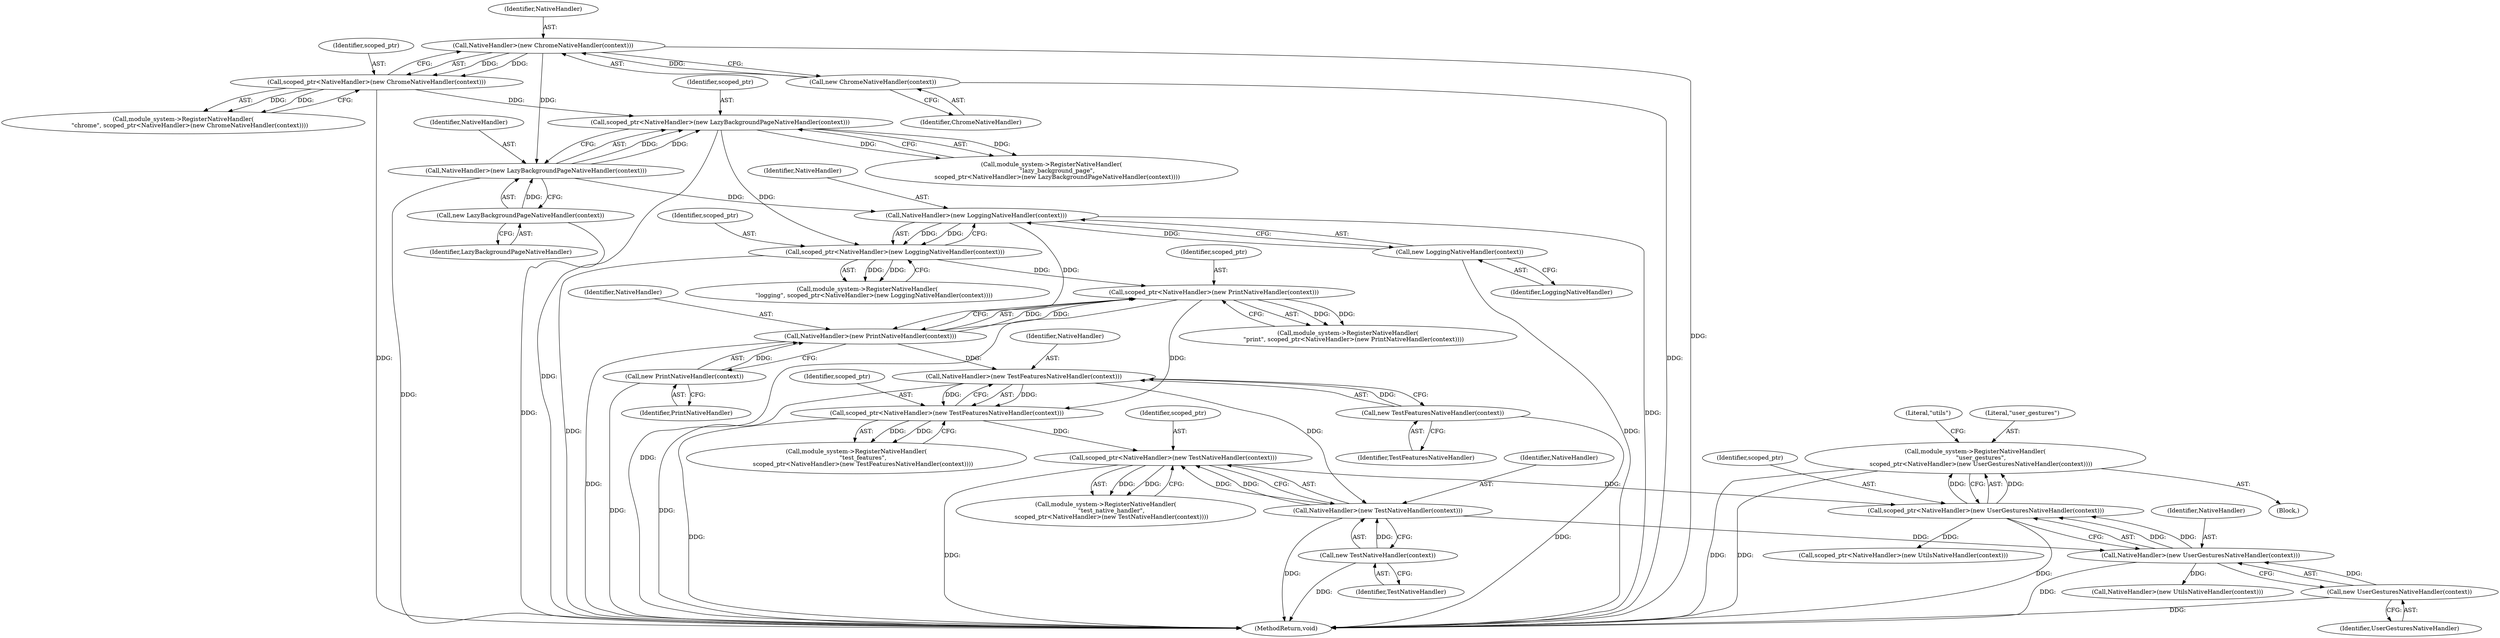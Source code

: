 digraph "1_Chrome_c0569cc04741cccf6548c2169fcc1609d958523f_3@API" {
"1000158" [label="(Call,module_system->RegisterNativeHandler(\n      \"user_gestures\",\n      scoped_ptr<NativeHandler>(new UserGesturesNativeHandler(context))))"];
"1000160" [label="(Call,scoped_ptr<NativeHandler>(new UserGesturesNativeHandler(context)))"];
"1000152" [label="(Call,scoped_ptr<NativeHandler>(new TestNativeHandler(context)))"];
"1000144" [label="(Call,scoped_ptr<NativeHandler>(new TestFeaturesNativeHandler(context)))"];
"1000136" [label="(Call,scoped_ptr<NativeHandler>(new PrintNativeHandler(context)))"];
"1000125" [label="(Call,scoped_ptr<NativeHandler>(new LoggingNativeHandler(context)))"];
"1000117" [label="(Call,scoped_ptr<NativeHandler>(new LazyBackgroundPageNativeHandler(context)))"];
"1000109" [label="(Call,scoped_ptr<NativeHandler>(new ChromeNativeHandler(context)))"];
"1000111" [label="(Call,NativeHandler>(new ChromeNativeHandler(context)))"];
"1000113" [label="(Call,new ChromeNativeHandler(context))"];
"1000119" [label="(Call,NativeHandler>(new LazyBackgroundPageNativeHandler(context)))"];
"1000121" [label="(Call,new LazyBackgroundPageNativeHandler(context))"];
"1000127" [label="(Call,NativeHandler>(new LoggingNativeHandler(context)))"];
"1000129" [label="(Call,new LoggingNativeHandler(context))"];
"1000138" [label="(Call,NativeHandler>(new PrintNativeHandler(context)))"];
"1000140" [label="(Call,new PrintNativeHandler(context))"];
"1000146" [label="(Call,NativeHandler>(new TestFeaturesNativeHandler(context)))"];
"1000148" [label="(Call,new TestFeaturesNativeHandler(context))"];
"1000154" [label="(Call,NativeHandler>(new TestNativeHandler(context)))"];
"1000156" [label="(Call,new TestNativeHandler(context))"];
"1000162" [label="(Call,NativeHandler>(new UserGesturesNativeHandler(context)))"];
"1000164" [label="(Call,new UserGesturesNativeHandler(context))"];
"1000128" [label="(Identifier,NativeHandler)"];
"1000146" [label="(Call,NativeHandler>(new TestFeaturesNativeHandler(context)))"];
"1000109" [label="(Call,scoped_ptr<NativeHandler>(new ChromeNativeHandler(context)))"];
"1000161" [label="(Identifier,scoped_ptr)"];
"1000154" [label="(Call,NativeHandler>(new TestNativeHandler(context)))"];
"1000112" [label="(Identifier,NativeHandler)"];
"1000139" [label="(Identifier,NativeHandler)"];
"1000126" [label="(Identifier,scoped_ptr)"];
"1000115" [label="(Call,module_system->RegisterNativeHandler(\n      \"lazy_background_page\",\n      scoped_ptr<NativeHandler>(new LazyBackgroundPageNativeHandler(context))))"];
"1000127" [label="(Call,NativeHandler>(new LoggingNativeHandler(context)))"];
"1000136" [label="(Call,scoped_ptr<NativeHandler>(new PrintNativeHandler(context)))"];
"1000138" [label="(Call,NativeHandler>(new PrintNativeHandler(context)))"];
"1000114" [label="(Identifier,ChromeNativeHandler)"];
"1000110" [label="(Identifier,scoped_ptr)"];
"1000118" [label="(Identifier,scoped_ptr)"];
"1000113" [label="(Call,new ChromeNativeHandler(context))"];
"1000155" [label="(Identifier,NativeHandler)"];
"1000111" [label="(Call,NativeHandler>(new ChromeNativeHandler(context)))"];
"1000145" [label="(Identifier,scoped_ptr)"];
"1000137" [label="(Identifier,scoped_ptr)"];
"1000156" [label="(Call,new TestNativeHandler(context))"];
"1000121" [label="(Call,new LazyBackgroundPageNativeHandler(context))"];
"1000119" [label="(Call,NativeHandler>(new LazyBackgroundPageNativeHandler(context)))"];
"1000149" [label="(Identifier,TestFeaturesNativeHandler)"];
"1000123" [label="(Call,module_system->RegisterNativeHandler(\n       \"logging\", scoped_ptr<NativeHandler>(new LoggingNativeHandler(context))))"];
"1000122" [label="(Identifier,LazyBackgroundPageNativeHandler)"];
"1000141" [label="(Identifier,PrintNativeHandler)"];
"1000163" [label="(Identifier,NativeHandler)"];
"1000120" [label="(Identifier,NativeHandler)"];
"1000162" [label="(Call,NativeHandler>(new UserGesturesNativeHandler(context)))"];
"1000157" [label="(Identifier,TestNativeHandler)"];
"1000148" [label="(Call,new TestFeaturesNativeHandler(context))"];
"1000160" [label="(Call,scoped_ptr<NativeHandler>(new UserGesturesNativeHandler(context)))"];
"1000117" [label="(Call,scoped_ptr<NativeHandler>(new LazyBackgroundPageNativeHandler(context)))"];
"1000129" [label="(Call,new LoggingNativeHandler(context))"];
"1000152" [label="(Call,scoped_ptr<NativeHandler>(new TestNativeHandler(context)))"];
"1000153" [label="(Identifier,scoped_ptr)"];
"1000167" [label="(Literal,\"utils\")"];
"1000130" [label="(Identifier,LoggingNativeHandler)"];
"1000164" [label="(Call,new UserGesturesNativeHandler(context))"];
"1000170" [label="(Call,NativeHandler>(new UtilsNativeHandler(context)))"];
"1000147" [label="(Identifier,NativeHandler)"];
"1000142" [label="(Call,module_system->RegisterNativeHandler(\n       \"test_features\",\n       scoped_ptr<NativeHandler>(new TestFeaturesNativeHandler(context))))"];
"1000158" [label="(Call,module_system->RegisterNativeHandler(\n      \"user_gestures\",\n      scoped_ptr<NativeHandler>(new UserGesturesNativeHandler(context))))"];
"1000168" [label="(Call,scoped_ptr<NativeHandler>(new UtilsNativeHandler(context)))"];
"1000107" [label="(Call,module_system->RegisterNativeHandler(\n       \"chrome\", scoped_ptr<NativeHandler>(new ChromeNativeHandler(context))))"];
"1000327" [label="(MethodReturn,void)"];
"1000106" [label="(Block,)"];
"1000140" [label="(Call,new PrintNativeHandler(context))"];
"1000125" [label="(Call,scoped_ptr<NativeHandler>(new LoggingNativeHandler(context)))"];
"1000165" [label="(Identifier,UserGesturesNativeHandler)"];
"1000159" [label="(Literal,\"user_gestures\")"];
"1000150" [label="(Call,module_system->RegisterNativeHandler(\n      \"test_native_handler\",\n      scoped_ptr<NativeHandler>(new TestNativeHandler(context))))"];
"1000134" [label="(Call,module_system->RegisterNativeHandler(\n      \"print\", scoped_ptr<NativeHandler>(new PrintNativeHandler(context))))"];
"1000144" [label="(Call,scoped_ptr<NativeHandler>(new TestFeaturesNativeHandler(context)))"];
"1000158" -> "1000106"  [label="AST: "];
"1000158" -> "1000160"  [label="CFG: "];
"1000159" -> "1000158"  [label="AST: "];
"1000160" -> "1000158"  [label="AST: "];
"1000167" -> "1000158"  [label="CFG: "];
"1000158" -> "1000327"  [label="DDG: "];
"1000158" -> "1000327"  [label="DDG: "];
"1000160" -> "1000158"  [label="DDG: "];
"1000160" -> "1000158"  [label="DDG: "];
"1000160" -> "1000162"  [label="CFG: "];
"1000161" -> "1000160"  [label="AST: "];
"1000162" -> "1000160"  [label="AST: "];
"1000160" -> "1000327"  [label="DDG: "];
"1000152" -> "1000160"  [label="DDG: "];
"1000162" -> "1000160"  [label="DDG: "];
"1000162" -> "1000160"  [label="DDG: "];
"1000160" -> "1000168"  [label="DDG: "];
"1000152" -> "1000150"  [label="AST: "];
"1000152" -> "1000154"  [label="CFG: "];
"1000153" -> "1000152"  [label="AST: "];
"1000154" -> "1000152"  [label="AST: "];
"1000150" -> "1000152"  [label="CFG: "];
"1000152" -> "1000327"  [label="DDG: "];
"1000152" -> "1000150"  [label="DDG: "];
"1000152" -> "1000150"  [label="DDG: "];
"1000144" -> "1000152"  [label="DDG: "];
"1000154" -> "1000152"  [label="DDG: "];
"1000154" -> "1000152"  [label="DDG: "];
"1000144" -> "1000142"  [label="AST: "];
"1000144" -> "1000146"  [label="CFG: "];
"1000145" -> "1000144"  [label="AST: "];
"1000146" -> "1000144"  [label="AST: "];
"1000142" -> "1000144"  [label="CFG: "];
"1000144" -> "1000327"  [label="DDG: "];
"1000144" -> "1000142"  [label="DDG: "];
"1000144" -> "1000142"  [label="DDG: "];
"1000136" -> "1000144"  [label="DDG: "];
"1000146" -> "1000144"  [label="DDG: "];
"1000146" -> "1000144"  [label="DDG: "];
"1000136" -> "1000134"  [label="AST: "];
"1000136" -> "1000138"  [label="CFG: "];
"1000137" -> "1000136"  [label="AST: "];
"1000138" -> "1000136"  [label="AST: "];
"1000134" -> "1000136"  [label="CFG: "];
"1000136" -> "1000327"  [label="DDG: "];
"1000136" -> "1000134"  [label="DDG: "];
"1000136" -> "1000134"  [label="DDG: "];
"1000125" -> "1000136"  [label="DDG: "];
"1000138" -> "1000136"  [label="DDG: "];
"1000138" -> "1000136"  [label="DDG: "];
"1000125" -> "1000123"  [label="AST: "];
"1000125" -> "1000127"  [label="CFG: "];
"1000126" -> "1000125"  [label="AST: "];
"1000127" -> "1000125"  [label="AST: "];
"1000123" -> "1000125"  [label="CFG: "];
"1000125" -> "1000327"  [label="DDG: "];
"1000125" -> "1000123"  [label="DDG: "];
"1000125" -> "1000123"  [label="DDG: "];
"1000117" -> "1000125"  [label="DDG: "];
"1000127" -> "1000125"  [label="DDG: "];
"1000127" -> "1000125"  [label="DDG: "];
"1000117" -> "1000115"  [label="AST: "];
"1000117" -> "1000119"  [label="CFG: "];
"1000118" -> "1000117"  [label="AST: "];
"1000119" -> "1000117"  [label="AST: "];
"1000115" -> "1000117"  [label="CFG: "];
"1000117" -> "1000327"  [label="DDG: "];
"1000117" -> "1000115"  [label="DDG: "];
"1000117" -> "1000115"  [label="DDG: "];
"1000109" -> "1000117"  [label="DDG: "];
"1000119" -> "1000117"  [label="DDG: "];
"1000119" -> "1000117"  [label="DDG: "];
"1000109" -> "1000107"  [label="AST: "];
"1000109" -> "1000111"  [label="CFG: "];
"1000110" -> "1000109"  [label="AST: "];
"1000111" -> "1000109"  [label="AST: "];
"1000107" -> "1000109"  [label="CFG: "];
"1000109" -> "1000327"  [label="DDG: "];
"1000109" -> "1000107"  [label="DDG: "];
"1000109" -> "1000107"  [label="DDG: "];
"1000111" -> "1000109"  [label="DDG: "];
"1000111" -> "1000109"  [label="DDG: "];
"1000111" -> "1000113"  [label="CFG: "];
"1000112" -> "1000111"  [label="AST: "];
"1000113" -> "1000111"  [label="AST: "];
"1000111" -> "1000327"  [label="DDG: "];
"1000113" -> "1000111"  [label="DDG: "];
"1000111" -> "1000119"  [label="DDG: "];
"1000113" -> "1000114"  [label="CFG: "];
"1000114" -> "1000113"  [label="AST: "];
"1000113" -> "1000327"  [label="DDG: "];
"1000119" -> "1000121"  [label="CFG: "];
"1000120" -> "1000119"  [label="AST: "];
"1000121" -> "1000119"  [label="AST: "];
"1000119" -> "1000327"  [label="DDG: "];
"1000121" -> "1000119"  [label="DDG: "];
"1000119" -> "1000127"  [label="DDG: "];
"1000121" -> "1000122"  [label="CFG: "];
"1000122" -> "1000121"  [label="AST: "];
"1000121" -> "1000327"  [label="DDG: "];
"1000127" -> "1000129"  [label="CFG: "];
"1000128" -> "1000127"  [label="AST: "];
"1000129" -> "1000127"  [label="AST: "];
"1000127" -> "1000327"  [label="DDG: "];
"1000129" -> "1000127"  [label="DDG: "];
"1000127" -> "1000138"  [label="DDG: "];
"1000129" -> "1000130"  [label="CFG: "];
"1000130" -> "1000129"  [label="AST: "];
"1000129" -> "1000327"  [label="DDG: "];
"1000138" -> "1000140"  [label="CFG: "];
"1000139" -> "1000138"  [label="AST: "];
"1000140" -> "1000138"  [label="AST: "];
"1000138" -> "1000327"  [label="DDG: "];
"1000140" -> "1000138"  [label="DDG: "];
"1000138" -> "1000146"  [label="DDG: "];
"1000140" -> "1000141"  [label="CFG: "];
"1000141" -> "1000140"  [label="AST: "];
"1000140" -> "1000327"  [label="DDG: "];
"1000146" -> "1000148"  [label="CFG: "];
"1000147" -> "1000146"  [label="AST: "];
"1000148" -> "1000146"  [label="AST: "];
"1000146" -> "1000327"  [label="DDG: "];
"1000148" -> "1000146"  [label="DDG: "];
"1000146" -> "1000154"  [label="DDG: "];
"1000148" -> "1000149"  [label="CFG: "];
"1000149" -> "1000148"  [label="AST: "];
"1000148" -> "1000327"  [label="DDG: "];
"1000154" -> "1000156"  [label="CFG: "];
"1000155" -> "1000154"  [label="AST: "];
"1000156" -> "1000154"  [label="AST: "];
"1000154" -> "1000327"  [label="DDG: "];
"1000156" -> "1000154"  [label="DDG: "];
"1000154" -> "1000162"  [label="DDG: "];
"1000156" -> "1000157"  [label="CFG: "];
"1000157" -> "1000156"  [label="AST: "];
"1000156" -> "1000327"  [label="DDG: "];
"1000162" -> "1000164"  [label="CFG: "];
"1000163" -> "1000162"  [label="AST: "];
"1000164" -> "1000162"  [label="AST: "];
"1000162" -> "1000327"  [label="DDG: "];
"1000164" -> "1000162"  [label="DDG: "];
"1000162" -> "1000170"  [label="DDG: "];
"1000164" -> "1000165"  [label="CFG: "];
"1000165" -> "1000164"  [label="AST: "];
"1000164" -> "1000327"  [label="DDG: "];
}
